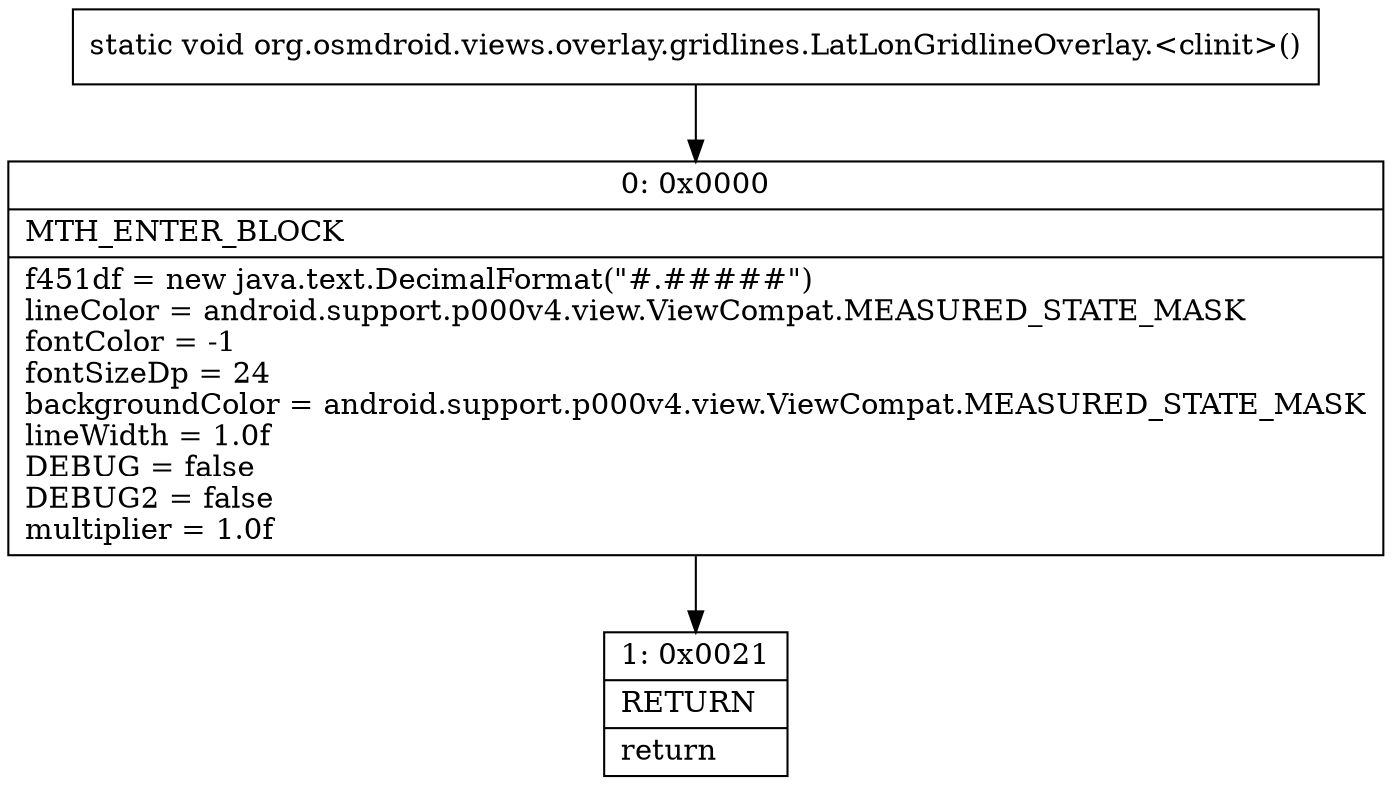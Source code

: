 digraph "CFG fororg.osmdroid.views.overlay.gridlines.LatLonGridlineOverlay.\<clinit\>()V" {
Node_0 [shape=record,label="{0\:\ 0x0000|MTH_ENTER_BLOCK\l|f451df = new java.text.DecimalFormat(\"#.#####\")\llineColor = android.support.p000v4.view.ViewCompat.MEASURED_STATE_MASK\lfontColor = \-1\lfontSizeDp = 24\lbackgroundColor = android.support.p000v4.view.ViewCompat.MEASURED_STATE_MASK\llineWidth = 1.0f\lDEBUG = false\lDEBUG2 = false\lmultiplier = 1.0f\l}"];
Node_1 [shape=record,label="{1\:\ 0x0021|RETURN\l|return\l}"];
MethodNode[shape=record,label="{static void org.osmdroid.views.overlay.gridlines.LatLonGridlineOverlay.\<clinit\>() }"];
MethodNode -> Node_0;
Node_0 -> Node_1;
}

